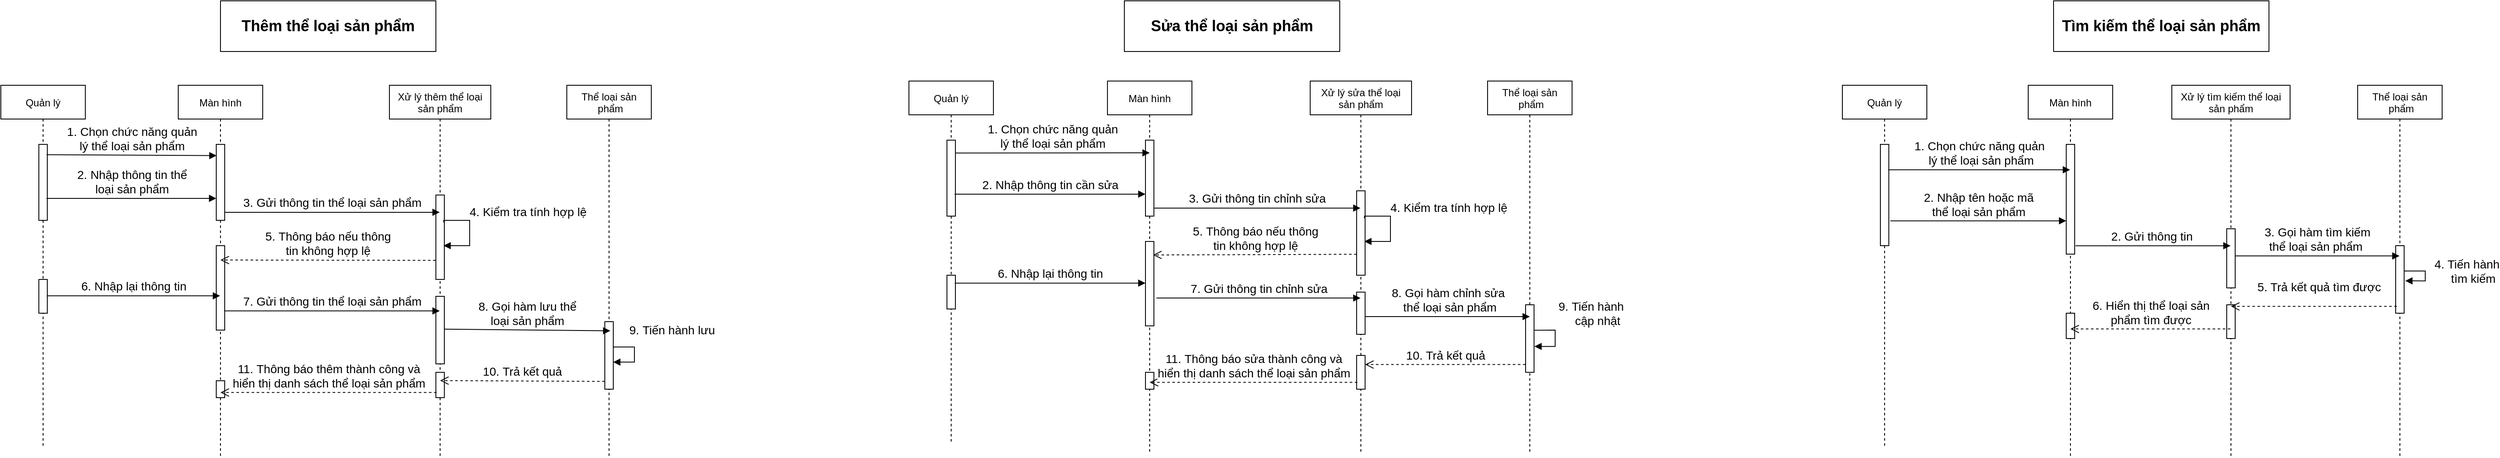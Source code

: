 <mxfile version="17.4.2" type="device"><diagram id="kgpKYQtTHZ0yAKxKKP6v" name="Page-1"><mxGraphModel dx="1085" dy="1791" grid="1" gridSize="10" guides="1" tooltips="1" connect="1" arrows="1" fold="1" page="1" pageScale="1" pageWidth="850" pageHeight="1100" math="0" shadow="0"><root><mxCell id="0"/><mxCell id="1" parent="0"/><mxCell id="3nuBFxr9cyL0pnOWT2aG-1" value="Quản lý" style="shape=umlLifeline;perimeter=lifelinePerimeter;container=1;collapsible=0;recursiveResize=0;rounded=0;shadow=0;strokeWidth=1;" parent="1" vertex="1"><mxGeometry x="150" y="80" width="100" height="430" as="geometry"/></mxCell><mxCell id="3nuBFxr9cyL0pnOWT2aG-2" value="" style="points=[];perimeter=orthogonalPerimeter;rounded=0;shadow=0;strokeWidth=1;" parent="3nuBFxr9cyL0pnOWT2aG-1" vertex="1"><mxGeometry x="45" y="70" width="10" height="90" as="geometry"/></mxCell><mxCell id="gBIo79_d9cCzOgbuqsFI-15" value="" style="html=1;points=[];perimeter=orthogonalPerimeter;fontSize=12;" parent="3nuBFxr9cyL0pnOWT2aG-1" vertex="1"><mxGeometry x="45" y="230" width="10" height="40" as="geometry"/></mxCell><mxCell id="3nuBFxr9cyL0pnOWT2aG-5" value="Màn hình" style="shape=umlLifeline;perimeter=lifelinePerimeter;container=1;collapsible=0;recursiveResize=0;rounded=0;shadow=0;strokeWidth=1;" parent="1" vertex="1"><mxGeometry x="360" y="80" width="100" height="440" as="geometry"/></mxCell><mxCell id="3nuBFxr9cyL0pnOWT2aG-6" value="" style="points=[];perimeter=orthogonalPerimeter;rounded=0;shadow=0;strokeWidth=1;" parent="3nuBFxr9cyL0pnOWT2aG-5" vertex="1"><mxGeometry x="45" y="70" width="10" height="90" as="geometry"/></mxCell><mxCell id="gBIo79_d9cCzOgbuqsFI-12" value="" style="html=1;points=[];perimeter=orthogonalPerimeter;fontSize=12;" parent="3nuBFxr9cyL0pnOWT2aG-5" vertex="1"><mxGeometry x="45" y="190" width="10" height="100" as="geometry"/></mxCell><mxCell id="gBIo79_d9cCzOgbuqsFI-25" value="" style="html=1;points=[];perimeter=orthogonalPerimeter;fontSize=12;" parent="3nuBFxr9cyL0pnOWT2aG-5" vertex="1"><mxGeometry x="45" y="350" width="10" height="20" as="geometry"/></mxCell><mxCell id="gBIo79_d9cCzOgbuqsFI-2" value="Xử lý thêm thể loại&#10;sản phẩm" style="shape=umlLifeline;perimeter=lifelinePerimeter;container=1;collapsible=0;recursiveResize=0;rounded=0;shadow=0;strokeWidth=1;" parent="1" vertex="1"><mxGeometry x="610" y="80" width="120" height="440" as="geometry"/></mxCell><mxCell id="gBIo79_d9cCzOgbuqsFI-3" value="" style="points=[];perimeter=orthogonalPerimeter;rounded=0;shadow=0;strokeWidth=1;" parent="gBIo79_d9cCzOgbuqsFI-2" vertex="1"><mxGeometry x="55" y="130" width="10" height="100" as="geometry"/></mxCell><mxCell id="gBIo79_d9cCzOgbuqsFI-10" value="&lt;font style=&quot;font-size: 14px&quot;&gt;4.&amp;nbsp;Kiểm tra tính hợp lệ&lt;/font&gt;" style="edgeStyle=orthogonalEdgeStyle;html=1;align=left;spacingLeft=2;endArrow=block;rounded=0;fontSize=12;exitX=0.928;exitY=0.326;exitDx=0;exitDy=0;exitPerimeter=0;" parent="gBIo79_d9cCzOgbuqsFI-2" source="gBIo79_d9cCzOgbuqsFI-3" edge="1"><mxGeometry x="-0.375" y="10" relative="1" as="geometry"><mxPoint x="65" y="120" as="sourcePoint"/><Array as="points"><mxPoint x="64" y="160"/><mxPoint x="95" y="160"/><mxPoint x="95" y="190"/></Array><mxPoint x="64" y="190" as="targetPoint"/><mxPoint as="offset"/></mxGeometry></mxCell><mxCell id="gBIo79_d9cCzOgbuqsFI-17" value="" style="html=1;points=[];perimeter=orthogonalPerimeter;fontSize=12;" parent="gBIo79_d9cCzOgbuqsFI-2" vertex="1"><mxGeometry x="55" y="250" width="10" height="80" as="geometry"/></mxCell><mxCell id="gBIo79_d9cCzOgbuqsFI-23" value="" style="html=1;points=[];perimeter=orthogonalPerimeter;fontSize=12;" parent="gBIo79_d9cCzOgbuqsFI-2" vertex="1"><mxGeometry x="55" y="340" width="10" height="30" as="geometry"/></mxCell><mxCell id="gBIo79_d9cCzOgbuqsFI-4" value="Thể loại sản&#10; phẩm" style="shape=umlLifeline;perimeter=lifelinePerimeter;container=1;collapsible=0;recursiveResize=0;rounded=0;shadow=0;strokeWidth=1;" parent="1" vertex="1"><mxGeometry x="820" y="80" width="100" height="440" as="geometry"/></mxCell><mxCell id="gBIo79_d9cCzOgbuqsFI-20" value="&lt;font style=&quot;font-size: 14px&quot;&gt;9.&amp;nbsp;Tiến hành lưu&lt;/font&gt;" style="edgeStyle=orthogonalEdgeStyle;html=1;align=left;spacingLeft=2;endArrow=block;rounded=0;entryX=0.986;entryY=0.599;fontSize=12;entryDx=0;entryDy=0;entryPerimeter=0;" parent="gBIo79_d9cCzOgbuqsFI-4" target="gBIo79_d9cCzOgbuqsFI-21" edge="1"><mxGeometry x="-0.453" y="20" relative="1" as="geometry"><mxPoint x="50" y="310" as="sourcePoint"/><Array as="points"><mxPoint x="80" y="310"/><mxPoint x="80" y="328"/></Array><mxPoint x="55" y="330" as="targetPoint"/><mxPoint as="offset"/></mxGeometry></mxCell><mxCell id="gBIo79_d9cCzOgbuqsFI-21" value="" style="html=1;points=[];perimeter=orthogonalPerimeter;fontSize=12;" parent="gBIo79_d9cCzOgbuqsFI-4" vertex="1"><mxGeometry x="45" y="280" width="10" height="80" as="geometry"/></mxCell><mxCell id="gBIo79_d9cCzOgbuqsFI-7" value="&lt;font style=&quot;font-size: 14px&quot;&gt;2. Nhập thông tin thể&lt;br&gt;loại sản phẩm&lt;/font&gt;" style="html=1;verticalAlign=bottom;endArrow=block;rounded=0;exitX=0.9;exitY=0.711;exitDx=0;exitDy=0;exitPerimeter=0;" parent="1" source="3nuBFxr9cyL0pnOWT2aG-2" target="3nuBFxr9cyL0pnOWT2aG-6" edge="1"><mxGeometry width="80" relative="1" as="geometry"><mxPoint x="510" y="270" as="sourcePoint"/><mxPoint x="590" y="270" as="targetPoint"/></mxGeometry></mxCell><mxCell id="gBIo79_d9cCzOgbuqsFI-8" value="&lt;font style=&quot;font-size: 14px&quot;&gt;3. Gửi thông tin thể loại sản phẩm&lt;/font&gt;" style="html=1;verticalAlign=bottom;endArrow=block;rounded=0;fontSize=12;exitX=1.031;exitY=0.894;exitDx=0;exitDy=0;exitPerimeter=0;" parent="1" source="3nuBFxr9cyL0pnOWT2aG-6" target="gBIo79_d9cCzOgbuqsFI-2" edge="1"><mxGeometry width="80" relative="1" as="geometry"><mxPoint x="510" y="270" as="sourcePoint"/><mxPoint x="590" y="270" as="targetPoint"/></mxGeometry></mxCell><mxCell id="gBIo79_d9cCzOgbuqsFI-11" value="&lt;font style=&quot;font-size: 14px&quot;&gt;5.&amp;nbsp;Thông báo nếu thông&lt;br&gt;tin không hợp lệ&lt;/font&gt;" style="html=1;verticalAlign=bottom;endArrow=open;dashed=1;endSize=8;rounded=0;fontSize=12;exitX=-0.038;exitY=0.774;exitDx=0;exitDy=0;exitPerimeter=0;" parent="1" source="gBIo79_d9cCzOgbuqsFI-3" edge="1"><mxGeometry relative="1" as="geometry"><mxPoint x="640" y="260" as="sourcePoint"/><mxPoint x="410" y="287" as="targetPoint"/></mxGeometry></mxCell><mxCell id="gBIo79_d9cCzOgbuqsFI-13" value="&lt;font style=&quot;font-size: 14px&quot;&gt;6.&amp;nbsp;Nhập lại thông tin&lt;/font&gt;" style="html=1;verticalAlign=bottom;endArrow=block;rounded=0;fontSize=12;exitX=0.938;exitY=0.485;exitDx=0;exitDy=0;exitPerimeter=0;" parent="1" source="gBIo79_d9cCzOgbuqsFI-15" target="3nuBFxr9cyL0pnOWT2aG-5" edge="1"><mxGeometry width="80" relative="1" as="geometry"><mxPoint x="180" y="318" as="sourcePoint"/><mxPoint x="390" y="329" as="targetPoint"/></mxGeometry></mxCell><mxCell id="gBIo79_d9cCzOgbuqsFI-16" value="&lt;font style=&quot;font-size: 14px&quot;&gt;7. Gửi thông tin thể loại sản phẩm&lt;/font&gt;" style="html=1;verticalAlign=bottom;endArrow=block;rounded=0;fontSize=12;exitX=0.938;exitY=0.773;exitDx=0;exitDy=0;exitPerimeter=0;" parent="1" source="gBIo79_d9cCzOgbuqsFI-12" target="gBIo79_d9cCzOgbuqsFI-2" edge="1"><mxGeometry width="80" relative="1" as="geometry"><mxPoint x="360" y="290" as="sourcePoint"/><mxPoint x="440" y="290" as="targetPoint"/></mxGeometry></mxCell><mxCell id="gBIo79_d9cCzOgbuqsFI-18" value="&lt;font style=&quot;font-size: 14px&quot;&gt;8.&amp;nbsp;Gọi hàm lưu thể&lt;br&gt;loại sản phẩm&lt;/font&gt;" style="html=1;verticalAlign=bottom;endArrow=block;rounded=0;fontSize=12;exitX=0.986;exitY=0.486;exitDx=0;exitDy=0;exitPerimeter=0;entryX=0.515;entryY=0.661;entryDx=0;entryDy=0;entryPerimeter=0;" parent="1" source="gBIo79_d9cCzOgbuqsFI-17" target="gBIo79_d9cCzOgbuqsFI-4" edge="1"><mxGeometry width="80" relative="1" as="geometry"><mxPoint x="660" y="330" as="sourcePoint"/><mxPoint x="740" y="330" as="targetPoint"/></mxGeometry></mxCell><mxCell id="gBIo79_d9cCzOgbuqsFI-22" value="&lt;font style=&quot;font-size: 14px&quot;&gt;10.&amp;nbsp;Trả kết quả&lt;/font&gt;" style="html=1;verticalAlign=bottom;endArrow=open;dashed=1;endSize=8;rounded=0;fontSize=12;exitX=-0.014;exitY=0.885;exitDx=0;exitDy=0;exitPerimeter=0;entryX=0.5;entryY=0.795;entryDx=0;entryDy=0;entryPerimeter=0;" parent="1" source="gBIo79_d9cCzOgbuqsFI-21" target="gBIo79_d9cCzOgbuqsFI-2" edge="1"><mxGeometry relative="1" as="geometry"><mxPoint x="740" y="430" as="sourcePoint"/><mxPoint x="660" y="430" as="targetPoint"/></mxGeometry></mxCell><mxCell id="gBIo79_d9cCzOgbuqsFI-24" value="&lt;font style=&quot;font-size: 14px&quot;&gt;11.&amp;nbsp;Thông báo thêm thành công và&lt;br&gt;hiển thị danh sách thể loại sản phẩm&lt;/font&gt;" style="html=1;verticalAlign=bottom;endArrow=open;dashed=1;endSize=8;rounded=0;fontSize=12;exitX=0.081;exitY=0.797;exitDx=0;exitDy=0;exitPerimeter=0;" parent="1" source="gBIo79_d9cCzOgbuqsFI-23" target="3nuBFxr9cyL0pnOWT2aG-5" edge="1"><mxGeometry relative="1" as="geometry"><mxPoint x="610" y="380" as="sourcePoint"/><mxPoint x="530" y="380" as="targetPoint"/></mxGeometry></mxCell><mxCell id="gBIo79_d9cCzOgbuqsFI-26" value="&lt;b&gt;&lt;font style=&quot;font-size: 18px&quot;&gt;Thêm thể loại sản phẩm&lt;/font&gt;&lt;/b&gt;" style="rounded=0;whiteSpace=wrap;html=1;fontSize=12;" parent="1" vertex="1"><mxGeometry x="410" y="-20" width="255" height="60" as="geometry"/></mxCell><mxCell id="gBIo79_d9cCzOgbuqsFI-50" value="&lt;b&gt;&lt;font style=&quot;font-size: 18px&quot;&gt;Sửa thể loại sản phẩm&lt;/font&gt;&lt;/b&gt;" style="rounded=0;whiteSpace=wrap;html=1;fontSize=12;" parent="1" vertex="1"><mxGeometry x="1480" y="-20" width="255" height="60" as="geometry"/></mxCell><mxCell id="gBIo79_d9cCzOgbuqsFI-52" value="Quản lý" style="shape=umlLifeline;perimeter=lifelinePerimeter;container=1;collapsible=0;recursiveResize=0;rounded=0;shadow=0;strokeWidth=1;" parent="1" vertex="1"><mxGeometry x="2330" y="80" width="100" height="430" as="geometry"/></mxCell><mxCell id="gBIo79_d9cCzOgbuqsFI-53" value="" style="points=[];perimeter=orthogonalPerimeter;rounded=0;shadow=0;strokeWidth=1;" parent="gBIo79_d9cCzOgbuqsFI-52" vertex="1"><mxGeometry x="45" y="70" width="10" height="120" as="geometry"/></mxCell><mxCell id="gBIo79_d9cCzOgbuqsFI-55" value="Màn hình" style="shape=umlLifeline;perimeter=lifelinePerimeter;container=1;collapsible=0;recursiveResize=0;rounded=0;shadow=0;strokeWidth=1;" parent="1" vertex="1"><mxGeometry x="2550" y="80" width="100" height="440" as="geometry"/></mxCell><mxCell id="gBIo79_d9cCzOgbuqsFI-56" value="" style="points=[];perimeter=orthogonalPerimeter;rounded=0;shadow=0;strokeWidth=1;" parent="gBIo79_d9cCzOgbuqsFI-55" vertex="1"><mxGeometry x="45" y="70" width="10" height="130" as="geometry"/></mxCell><mxCell id="gBIo79_d9cCzOgbuqsFI-87" value="" style="html=1;points=[];perimeter=orthogonalPerimeter;fontSize=12;" parent="gBIo79_d9cCzOgbuqsFI-55" vertex="1"><mxGeometry x="45" y="270" width="10" height="30" as="geometry"/></mxCell><mxCell id="gBIo79_d9cCzOgbuqsFI-59" value="Xử lý tìm kiếm thể loại&#10;sản phẩm" style="shape=umlLifeline;perimeter=lifelinePerimeter;container=1;collapsible=0;recursiveResize=0;rounded=0;shadow=0;strokeWidth=1;" parent="1" vertex="1"><mxGeometry x="2720" y="80" width="140" height="440" as="geometry"/></mxCell><mxCell id="gBIo79_d9cCzOgbuqsFI-60" value="" style="points=[];perimeter=orthogonalPerimeter;rounded=0;shadow=0;strokeWidth=1;" parent="gBIo79_d9cCzOgbuqsFI-59" vertex="1"><mxGeometry x="65" y="170" width="10" height="70" as="geometry"/></mxCell><mxCell id="gBIo79_d9cCzOgbuqsFI-85" value="" style="html=1;points=[];perimeter=orthogonalPerimeter;fontSize=12;" parent="gBIo79_d9cCzOgbuqsFI-59" vertex="1"><mxGeometry x="65" y="260" width="10" height="40" as="geometry"/></mxCell><mxCell id="gBIo79_d9cCzOgbuqsFI-64" value="Thể loại sản&#10; phẩm" style="shape=umlLifeline;perimeter=lifelinePerimeter;container=1;collapsible=0;recursiveResize=0;rounded=0;shadow=0;strokeWidth=1;" parent="1" vertex="1"><mxGeometry x="2940" y="80" width="100" height="440" as="geometry"/></mxCell><mxCell id="gBIo79_d9cCzOgbuqsFI-79" value="" style="html=1;points=[];perimeter=orthogonalPerimeter;fontSize=12;" parent="gBIo79_d9cCzOgbuqsFI-64" vertex="1"><mxGeometry x="45" y="190" width="10" height="80" as="geometry"/></mxCell><mxCell id="gBIo79_d9cCzOgbuqsFI-83" value="&lt;font style=&quot;font-size: 14px&quot;&gt;4. Tiến hành&lt;br&gt;&amp;nbsp; &amp;nbsp; &amp;nbsp;tìm kiếm&lt;/font&gt;" style="edgeStyle=orthogonalEdgeStyle;html=1;align=left;spacingLeft=2;endArrow=block;rounded=0;fontSize=12;exitX=1;exitY=0.375;exitDx=0;exitDy=0;exitPerimeter=0;entryX=1.133;entryY=0.521;entryDx=0;entryDy=0;entryPerimeter=0;" parent="gBIo79_d9cCzOgbuqsFI-64" source="gBIo79_d9cCzOgbuqsFI-79" target="gBIo79_d9cCzOgbuqsFI-79" edge="1"><mxGeometry x="-0.286" y="-10" relative="1" as="geometry"><mxPoint x="60" y="160" as="sourcePoint"/><Array as="points"><mxPoint x="80" y="220"/><mxPoint x="80" y="232"/></Array><mxPoint x="60" y="220" as="targetPoint"/><mxPoint x="10" y="-10" as="offset"/></mxGeometry></mxCell><mxCell id="gBIo79_d9cCzOgbuqsFI-67" value="&lt;font style=&quot;font-size: 14px&quot;&gt;2. Nhập tên hoặc mã&lt;br&gt;thể loại sản phẩm&lt;/font&gt;" style="html=1;verticalAlign=bottom;endArrow=block;rounded=0;exitX=1.18;exitY=0.755;exitDx=0;exitDy=0;exitPerimeter=0;" parent="1" source="gBIo79_d9cCzOgbuqsFI-53" target="gBIo79_d9cCzOgbuqsFI-56" edge="1"><mxGeometry width="80" relative="1" as="geometry"><mxPoint x="2390" y="240" as="sourcePoint"/><mxPoint x="2760" y="270" as="targetPoint"/></mxGeometry></mxCell><mxCell id="gBIo79_d9cCzOgbuqsFI-68" value="&lt;font style=&quot;font-size: 14px&quot;&gt;2. Gửi thông tin&amp;nbsp;&lt;/font&gt;" style="html=1;verticalAlign=bottom;endArrow=block;rounded=0;fontSize=12;exitX=1.1;exitY=0.924;exitDx=0;exitDy=0;exitPerimeter=0;" parent="1" source="gBIo79_d9cCzOgbuqsFI-56" target="gBIo79_d9cCzOgbuqsFI-59" edge="1"><mxGeometry width="80" relative="1" as="geometry"><mxPoint x="2680" y="270" as="sourcePoint"/><mxPoint x="2760" y="270" as="targetPoint"/></mxGeometry></mxCell><mxCell id="gBIo79_d9cCzOgbuqsFI-75" value="&lt;b&gt;&lt;font style=&quot;font-size: 18px&quot;&gt;Tìm kiếm thể loại sản phẩm&lt;/font&gt;&lt;/b&gt;" style="rounded=0;whiteSpace=wrap;html=1;fontSize=12;" parent="1" vertex="1"><mxGeometry x="2580" y="-20" width="255" height="60" as="geometry"/></mxCell><mxCell id="gBIo79_d9cCzOgbuqsFI-78" value="&lt;font style=&quot;font-size: 14px&quot;&gt;3. Gọi hàm tìm kiếm &lt;br&gt;thể loại sản phẩm&amp;nbsp;&lt;/font&gt;" style="html=1;verticalAlign=bottom;endArrow=block;rounded=0;fontSize=12;exitX=1.003;exitY=0.459;exitDx=0;exitDy=0;exitPerimeter=0;" parent="1" source="gBIo79_d9cCzOgbuqsFI-60" target="gBIo79_d9cCzOgbuqsFI-64" edge="1"><mxGeometry width="80" relative="1" as="geometry"><mxPoint x="2830" y="220" as="sourcePoint"/><mxPoint x="2710" y="260" as="targetPoint"/></mxGeometry></mxCell><mxCell id="gBIo79_d9cCzOgbuqsFI-84" value="&lt;font style=&quot;font-size: 14px&quot;&gt;5. Trả kết quả tìm được&lt;/font&gt;" style="html=1;verticalAlign=bottom;endArrow=open;dashed=1;endSize=8;rounded=0;fontSize=12;exitX=0.134;exitY=0.899;exitDx=0;exitDy=0;exitPerimeter=0;" parent="1" source="gBIo79_d9cCzOgbuqsFI-79" target="gBIo79_d9cCzOgbuqsFI-59" edge="1"><mxGeometry x="-0.056" y="-12" relative="1" as="geometry"><mxPoint x="2930" y="200" as="sourcePoint"/><mxPoint x="2850" y="200" as="targetPoint"/><mxPoint as="offset"/></mxGeometry></mxCell><mxCell id="gBIo79_d9cCzOgbuqsFI-86" value="&lt;font style=&quot;font-size: 14px&quot;&gt;6. Hiển thị thể loại sản&lt;br&gt;phẩm tìm được&lt;/font&gt;" style="html=1;verticalAlign=bottom;endArrow=open;dashed=1;endSize=8;rounded=0;fontSize=12;exitX=0.495;exitY=0.656;exitDx=0;exitDy=0;exitPerimeter=0;" parent="1" source="gBIo79_d9cCzOgbuqsFI-59" target="gBIo79_d9cCzOgbuqsFI-55" edge="1"><mxGeometry relative="1" as="geometry"><mxPoint x="2930" y="330" as="sourcePoint"/><mxPoint x="2700" y="310" as="targetPoint"/></mxGeometry></mxCell><mxCell id="gBIo79_d9cCzOgbuqsFI-88" value="&lt;font style=&quot;font-size: 14px&quot;&gt;1. Chọn chức năng quản &lt;br&gt;lý thể loại sản phẩm&lt;/font&gt;" style="html=1;verticalAlign=bottom;endArrow=block;rounded=0;fontSize=12;entryX=0.033;entryY=0.148;entryDx=0;entryDy=0;entryPerimeter=0;exitX=0.92;exitY=0.136;exitDx=0;exitDy=0;exitPerimeter=0;" parent="1" source="3nuBFxr9cyL0pnOWT2aG-2" target="3nuBFxr9cyL0pnOWT2aG-6" edge="1"><mxGeometry width="80" relative="1" as="geometry"><mxPoint x="140" y="163" as="sourcePoint"/><mxPoint x="680" y="190" as="targetPoint"/></mxGeometry></mxCell><mxCell id="gBIo79_d9cCzOgbuqsFI-89" value="Quản lý" style="shape=umlLifeline;perimeter=lifelinePerimeter;container=1;collapsible=0;recursiveResize=0;rounded=0;shadow=0;strokeWidth=1;" parent="1" vertex="1"><mxGeometry x="1225" y="75" width="100" height="430" as="geometry"/></mxCell><mxCell id="gBIo79_d9cCzOgbuqsFI-90" value="" style="points=[];perimeter=orthogonalPerimeter;rounded=0;shadow=0;strokeWidth=1;" parent="gBIo79_d9cCzOgbuqsFI-89" vertex="1"><mxGeometry x="45" y="70" width="10" height="90" as="geometry"/></mxCell><mxCell id="gBIo79_d9cCzOgbuqsFI-91" value="" style="html=1;points=[];perimeter=orthogonalPerimeter;fontSize=12;" parent="gBIo79_d9cCzOgbuqsFI-89" vertex="1"><mxGeometry x="45" y="230" width="10" height="40" as="geometry"/></mxCell><mxCell id="gBIo79_d9cCzOgbuqsFI-92" value="Màn hình" style="shape=umlLifeline;perimeter=lifelinePerimeter;container=1;collapsible=0;recursiveResize=0;rounded=0;shadow=0;strokeWidth=1;" parent="1" vertex="1"><mxGeometry x="1460" y="75" width="100" height="440" as="geometry"/></mxCell><mxCell id="gBIo79_d9cCzOgbuqsFI-93" value="" style="points=[];perimeter=orthogonalPerimeter;rounded=0;shadow=0;strokeWidth=1;" parent="gBIo79_d9cCzOgbuqsFI-92" vertex="1"><mxGeometry x="45" y="70" width="10" height="90" as="geometry"/></mxCell><mxCell id="gBIo79_d9cCzOgbuqsFI-94" value="" style="html=1;points=[];perimeter=orthogonalPerimeter;fontSize=12;" parent="gBIo79_d9cCzOgbuqsFI-92" vertex="1"><mxGeometry x="45" y="190" width="10" height="100" as="geometry"/></mxCell><mxCell id="gBIo79_d9cCzOgbuqsFI-95" value="" style="html=1;points=[];perimeter=orthogonalPerimeter;fontSize=12;" parent="gBIo79_d9cCzOgbuqsFI-92" vertex="1"><mxGeometry x="45" y="345" width="10" height="20" as="geometry"/></mxCell><mxCell id="gBIo79_d9cCzOgbuqsFI-96" value="Xử lý sửa thể loại&#10;sản phẩm" style="shape=umlLifeline;perimeter=lifelinePerimeter;container=1;collapsible=0;recursiveResize=0;rounded=0;shadow=0;strokeWidth=1;" parent="1" vertex="1"><mxGeometry x="1700" y="75" width="120" height="440" as="geometry"/></mxCell><mxCell id="gBIo79_d9cCzOgbuqsFI-97" value="" style="points=[];perimeter=orthogonalPerimeter;rounded=0;shadow=0;strokeWidth=1;" parent="gBIo79_d9cCzOgbuqsFI-96" vertex="1"><mxGeometry x="55" y="130" width="10" height="100" as="geometry"/></mxCell><mxCell id="gBIo79_d9cCzOgbuqsFI-98" value="&lt;font style=&quot;font-size: 14px&quot;&gt;4.&amp;nbsp;Kiểm tra tính hợp lệ&lt;/font&gt;" style="edgeStyle=orthogonalEdgeStyle;html=1;align=left;spacingLeft=2;endArrow=block;rounded=0;fontSize=12;exitX=0.928;exitY=0.326;exitDx=0;exitDy=0;exitPerimeter=0;" parent="gBIo79_d9cCzOgbuqsFI-96" source="gBIo79_d9cCzOgbuqsFI-97" edge="1"><mxGeometry x="-0.375" y="10" relative="1" as="geometry"><mxPoint x="65" y="120" as="sourcePoint"/><Array as="points"><mxPoint x="64" y="160"/><mxPoint x="95" y="160"/><mxPoint x="95" y="190"/></Array><mxPoint x="64" y="190" as="targetPoint"/><mxPoint as="offset"/></mxGeometry></mxCell><mxCell id="gBIo79_d9cCzOgbuqsFI-99" value="" style="html=1;points=[];perimeter=orthogonalPerimeter;fontSize=12;" parent="gBIo79_d9cCzOgbuqsFI-96" vertex="1"><mxGeometry x="55" y="250" width="10" height="50" as="geometry"/></mxCell><mxCell id="gBIo79_d9cCzOgbuqsFI-100" value="" style="html=1;points=[];perimeter=orthogonalPerimeter;fontSize=12;" parent="gBIo79_d9cCzOgbuqsFI-96" vertex="1"><mxGeometry x="55" y="325" width="10" height="40" as="geometry"/></mxCell><mxCell id="gBIo79_d9cCzOgbuqsFI-101" value="Thể loại sản&#10; phẩm" style="shape=umlLifeline;perimeter=lifelinePerimeter;container=1;collapsible=0;recursiveResize=0;rounded=0;shadow=0;strokeWidth=1;" parent="1" vertex="1"><mxGeometry x="1910" y="75" width="100" height="440" as="geometry"/></mxCell><mxCell id="gBIo79_d9cCzOgbuqsFI-102" value="&lt;font style=&quot;font-size: 14px&quot;&gt;9.&amp;nbsp;Tiến hành&lt;br&gt;&amp;nbsp; &amp;nbsp; &amp;nbsp;cập nhật&lt;/font&gt;" style="edgeStyle=orthogonalEdgeStyle;html=1;align=left;spacingLeft=2;endArrow=block;rounded=0;fontSize=12;exitX=1.042;exitY=0.377;exitDx=0;exitDy=0;exitPerimeter=0;entryX=1.042;entryY=0.617;entryDx=0;entryDy=0;entryPerimeter=0;" parent="gBIo79_d9cCzOgbuqsFI-101" source="gBIo79_d9cCzOgbuqsFI-103" target="gBIo79_d9cCzOgbuqsFI-103" edge="1"><mxGeometry x="-0.108" y="-20" relative="1" as="geometry"><mxPoint x="50" y="310" as="sourcePoint"/><Array as="points"><mxPoint x="50" y="295"/><mxPoint x="80" y="295"/><mxPoint x="80" y="314"/></Array><mxPoint x="60" y="315" as="targetPoint"/><mxPoint x="20" y="-20" as="offset"/></mxGeometry></mxCell><mxCell id="gBIo79_d9cCzOgbuqsFI-103" value="" style="html=1;points=[];perimeter=orthogonalPerimeter;fontSize=12;" parent="gBIo79_d9cCzOgbuqsFI-101" vertex="1"><mxGeometry x="45" y="265" width="10" height="80" as="geometry"/></mxCell><mxCell id="gBIo79_d9cCzOgbuqsFI-104" value="&lt;font style=&quot;font-size: 14px&quot;&gt;2. Nhập thông tin cần sửa&lt;/font&gt;" style="html=1;verticalAlign=bottom;endArrow=block;rounded=0;exitX=0.9;exitY=0.711;exitDx=0;exitDy=0;exitPerimeter=0;" parent="1" source="gBIo79_d9cCzOgbuqsFI-90" target="gBIo79_d9cCzOgbuqsFI-93" edge="1"><mxGeometry width="80" relative="1" as="geometry"><mxPoint x="1630" y="265" as="sourcePoint"/><mxPoint x="1710" y="265" as="targetPoint"/></mxGeometry></mxCell><mxCell id="gBIo79_d9cCzOgbuqsFI-105" value="&lt;font style=&quot;font-size: 14px&quot;&gt;3. Gửi thông tin chỉnh sửa&lt;/font&gt;" style="html=1;verticalAlign=bottom;endArrow=block;rounded=0;fontSize=12;exitX=1.031;exitY=0.894;exitDx=0;exitDy=0;exitPerimeter=0;" parent="1" source="gBIo79_d9cCzOgbuqsFI-93" target="gBIo79_d9cCzOgbuqsFI-96" edge="1"><mxGeometry width="80" relative="1" as="geometry"><mxPoint x="1630" y="265" as="sourcePoint"/><mxPoint x="1710" y="265" as="targetPoint"/></mxGeometry></mxCell><mxCell id="gBIo79_d9cCzOgbuqsFI-106" value="&lt;font style=&quot;font-size: 14px&quot;&gt;5.&amp;nbsp;Thông báo nếu thông&lt;br&gt;tin không hợp lệ&lt;/font&gt;" style="html=1;verticalAlign=bottom;endArrow=open;dashed=1;endSize=8;rounded=0;fontSize=12;exitX=0;exitY=0.752;exitDx=0;exitDy=0;exitPerimeter=0;entryX=0.9;entryY=0.16;entryDx=0;entryDy=0;entryPerimeter=0;" parent="1" source="gBIo79_d9cCzOgbuqsFI-97" target="gBIo79_d9cCzOgbuqsFI-94" edge="1"><mxGeometry relative="1" as="geometry"><mxPoint x="1760" y="255" as="sourcePoint"/><mxPoint x="1510" y="255" as="targetPoint"/></mxGeometry></mxCell><mxCell id="gBIo79_d9cCzOgbuqsFI-107" value="&lt;font style=&quot;font-size: 14px&quot;&gt;6.&amp;nbsp;Nhập lại thông tin&lt;/font&gt;" style="html=1;verticalAlign=bottom;endArrow=block;rounded=0;fontSize=12;exitX=0.928;exitY=0.233;exitDx=0;exitDy=0;exitPerimeter=0;" parent="1" source="gBIo79_d9cCzOgbuqsFI-91" target="gBIo79_d9cCzOgbuqsFI-94" edge="1"><mxGeometry width="80" relative="1" as="geometry"><mxPoint x="1300" y="313" as="sourcePoint"/><mxPoint x="1510" y="324" as="targetPoint"/></mxGeometry></mxCell><mxCell id="gBIo79_d9cCzOgbuqsFI-108" value="&lt;font style=&quot;font-size: 14px&quot;&gt;7. Gửi thông tin chỉnh sửa&lt;/font&gt;" style="html=1;verticalAlign=bottom;endArrow=block;rounded=0;fontSize=12;exitX=1.3;exitY=0.67;exitDx=0;exitDy=0;exitPerimeter=0;" parent="1" source="gBIo79_d9cCzOgbuqsFI-94" target="gBIo79_d9cCzOgbuqsFI-96" edge="1"><mxGeometry width="80" relative="1" as="geometry"><mxPoint x="1480" y="285" as="sourcePoint"/><mxPoint x="1560" y="285" as="targetPoint"/></mxGeometry></mxCell><mxCell id="gBIo79_d9cCzOgbuqsFI-109" value="&lt;font style=&quot;font-size: 14px&quot;&gt;8.&amp;nbsp;Gọi hàm chỉnh sửa&lt;br&gt;&amp;nbsp;thể loại sản phẩm&lt;/font&gt;" style="html=1;verticalAlign=bottom;endArrow=block;rounded=0;fontSize=12;" parent="1" source="gBIo79_d9cCzOgbuqsFI-99" edge="1"><mxGeometry width="80" relative="1" as="geometry"><mxPoint x="1780" y="325" as="sourcePoint"/><mxPoint x="1960" y="354" as="targetPoint"/></mxGeometry></mxCell><mxCell id="gBIo79_d9cCzOgbuqsFI-110" value="&lt;font style=&quot;font-size: 14px&quot;&gt;10.&amp;nbsp;Trả kết quả&lt;/font&gt;" style="html=1;verticalAlign=bottom;endArrow=open;dashed=1;endSize=8;rounded=0;fontSize=12;exitX=-0.014;exitY=0.885;exitDx=0;exitDy=0;exitPerimeter=0;" parent="1" source="gBIo79_d9cCzOgbuqsFI-103" target="gBIo79_d9cCzOgbuqsFI-100" edge="1"><mxGeometry relative="1" as="geometry"><mxPoint x="1860" y="425" as="sourcePoint"/><mxPoint x="1780" y="425" as="targetPoint"/></mxGeometry></mxCell><mxCell id="gBIo79_d9cCzOgbuqsFI-111" value="&lt;font style=&quot;font-size: 14px&quot;&gt;11.&amp;nbsp;Thông báo sửa thành công và&lt;br&gt;hiển thị danh sách thể loại sản phẩm&lt;/font&gt;" style="html=1;verticalAlign=bottom;endArrow=open;dashed=1;endSize=8;rounded=0;fontSize=12;exitX=0.081;exitY=0.797;exitDx=0;exitDy=0;exitPerimeter=0;" parent="1" source="gBIo79_d9cCzOgbuqsFI-100" target="gBIo79_d9cCzOgbuqsFI-92" edge="1"><mxGeometry relative="1" as="geometry"><mxPoint x="1730" y="375" as="sourcePoint"/><mxPoint x="1650" y="375" as="targetPoint"/></mxGeometry></mxCell><mxCell id="gBIo79_d9cCzOgbuqsFI-112" value="&lt;font style=&quot;font-size: 14px&quot;&gt;1. Chọn chức năng quản&lt;br&gt;lý thể loại sản phẩm&lt;/font&gt;" style="html=1;verticalAlign=bottom;endArrow=block;rounded=0;fontSize=12;entryX=0.5;entryY=0.167;entryDx=0;entryDy=0;entryPerimeter=0;exitX=1;exitY=0.169;exitDx=0;exitDy=0;exitPerimeter=0;" parent="1" source="gBIo79_d9cCzOgbuqsFI-90" target="gBIo79_d9cCzOgbuqsFI-93" edge="1"><mxGeometry width="80" relative="1" as="geometry"><mxPoint x="1250" y="160" as="sourcePoint"/><mxPoint x="1500" y="160" as="targetPoint"/></mxGeometry></mxCell><mxCell id="gBIo79_d9cCzOgbuqsFI-116" value="1. Chọn chức năng quản&lt;br&gt;&amp;nbsp;lý thể loại sản phẩm" style="html=1;verticalAlign=bottom;endArrow=block;rounded=0;fontSize=14;exitX=0.933;exitY=0.251;exitDx=0;exitDy=0;exitPerimeter=0;" parent="1" source="gBIo79_d9cCzOgbuqsFI-53" target="gBIo79_d9cCzOgbuqsFI-55" edge="1"><mxGeometry width="80" relative="1" as="geometry"><mxPoint x="2280" y="210" as="sourcePoint"/><mxPoint x="2360" y="210" as="targetPoint"/></mxGeometry></mxCell></root></mxGraphModel></diagram></mxfile>